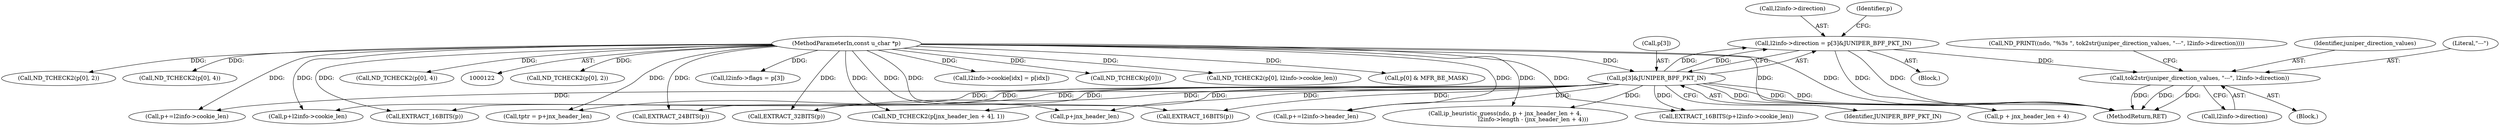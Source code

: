 digraph "0_tcpdump_b534e304568585707c4a92422aeca25cf908ff02_4@pointer" {
"1000184" [label="(Call,l2info->direction = p[3]&JUNIPER_BPF_PKT_IN)"];
"1000188" [label="(Call,p[3]&JUNIPER_BPF_PKT_IN)"];
"1000124" [label="(MethodParameterIn,const u_char *p)"];
"1000214" [label="(Call,tok2str(juniper_direction_values, \"---\", l2info->direction))"];
"1000472" [label="(Call,ip_heuristic_guess(ndo, p + jnx_header_len + 4,\n                               l2info->length - (jnx_header_len + 4)))"];
"1000188" [label="(Call,p[3]&JUNIPER_BPF_PKT_IN)"];
"1000127" [label="(Block,)"];
"1000896" [label="(Call,ND_TCHECK2(p[0], 2))"];
"1000192" [label="(Identifier,JUNIPER_BPF_PKT_IN)"];
"1000715" [label="(Call,EXTRACT_16BITS(p+l2info->cookie_len))"];
"1000682" [label="(Call,l2info->cookie[idx] = p[idx])"];
"1000724" [label="(Call,p+=l2info->cookie_len)"];
"1000212" [label="(Block,)"];
"1000816" [label="(Call,EXTRACT_16BITS(p))"];
"1000124" [label="(MethodParameterIn,const u_char *p)"];
"1000184" [label="(Call,l2info->direction = p[3]&JUNIPER_BPF_PKT_IN)"];
"1000524" [label="(Call,ND_TCHECK(p[0]))"];
"1000463" [label="(Call,ND_TCHECK2(p[jnx_header_len + 4], 1))"];
"1000214" [label="(Call,tok2str(juniper_direction_values, \"---\", l2info->direction))"];
"1000655" [label="(Call,ND_TCHECK2(p[0], l2info->cookie_len))"];
"1000599" [label="(Call,p[0] & MFR_BE_MASK)"];
"1000251" [label="(Call,p+jnx_header_len)"];
"1000185" [label="(Call,l2info->direction)"];
"1000914" [label="(Call,EXTRACT_16BITS(p))"];
"1000249" [label="(Call,tptr = p+jnx_header_len)"];
"1000196" [label="(Identifier,p)"];
"1000798" [label="(Call,ND_TCHECK2(p[0], 2))"];
"1000189" [label="(Call,p[3])"];
"1000217" [label="(Call,l2info->direction)"];
"1000172" [label="(Call,ND_TCHECK2(p[0], 4))"];
"1000195" [label="(Call,EXTRACT_24BITS(p))"];
"1000215" [label="(Identifier,juniper_direction_values)"];
"1000989" [label="(Call,EXTRACT_32BITS(p))"];
"1000973" [label="(Call,ND_TCHECK2(p[0], 4))"];
"1001069" [label="(MethodReturn,RET)"];
"1000474" [label="(Call,p + jnx_header_len + 4)"];
"1000177" [label="(Call,l2info->flags = p[3])"];
"1000216" [label="(Literal,\"---\")"];
"1000716" [label="(Call,p+l2info->cookie_len)"];
"1000209" [label="(Call,ND_PRINT((ndo, \"%3s \", tok2str(juniper_direction_values, \"---\", l2info->direction))))"];
"1000505" [label="(Call,p+=l2info->header_len)"];
"1000184" -> "1000127"  [label="AST: "];
"1000184" -> "1000188"  [label="CFG: "];
"1000185" -> "1000184"  [label="AST: "];
"1000188" -> "1000184"  [label="AST: "];
"1000196" -> "1000184"  [label="CFG: "];
"1000184" -> "1001069"  [label="DDG: "];
"1000184" -> "1001069"  [label="DDG: "];
"1000188" -> "1000184"  [label="DDG: "];
"1000188" -> "1000184"  [label="DDG: "];
"1000184" -> "1000214"  [label="DDG: "];
"1000188" -> "1000192"  [label="CFG: "];
"1000189" -> "1000188"  [label="AST: "];
"1000192" -> "1000188"  [label="AST: "];
"1000188" -> "1001069"  [label="DDG: "];
"1000188" -> "1001069"  [label="DDG: "];
"1000124" -> "1000188"  [label="DDG: "];
"1000188" -> "1000195"  [label="DDG: "];
"1000188" -> "1000249"  [label="DDG: "];
"1000188" -> "1000251"  [label="DDG: "];
"1000188" -> "1000463"  [label="DDG: "];
"1000188" -> "1000472"  [label="DDG: "];
"1000188" -> "1000474"  [label="DDG: "];
"1000188" -> "1000505"  [label="DDG: "];
"1000188" -> "1000715"  [label="DDG: "];
"1000188" -> "1000716"  [label="DDG: "];
"1000188" -> "1000724"  [label="DDG: "];
"1000188" -> "1000816"  [label="DDG: "];
"1000188" -> "1000914"  [label="DDG: "];
"1000188" -> "1000989"  [label="DDG: "];
"1000124" -> "1000122"  [label="AST: "];
"1000124" -> "1001069"  [label="DDG: "];
"1000124" -> "1000172"  [label="DDG: "];
"1000124" -> "1000177"  [label="DDG: "];
"1000124" -> "1000195"  [label="DDG: "];
"1000124" -> "1000249"  [label="DDG: "];
"1000124" -> "1000251"  [label="DDG: "];
"1000124" -> "1000463"  [label="DDG: "];
"1000124" -> "1000472"  [label="DDG: "];
"1000124" -> "1000474"  [label="DDG: "];
"1000124" -> "1000505"  [label="DDG: "];
"1000124" -> "1000524"  [label="DDG: "];
"1000124" -> "1000599"  [label="DDG: "];
"1000124" -> "1000655"  [label="DDG: "];
"1000124" -> "1000682"  [label="DDG: "];
"1000124" -> "1000715"  [label="DDG: "];
"1000124" -> "1000716"  [label="DDG: "];
"1000124" -> "1000724"  [label="DDG: "];
"1000124" -> "1000798"  [label="DDG: "];
"1000124" -> "1000816"  [label="DDG: "];
"1000124" -> "1000896"  [label="DDG: "];
"1000124" -> "1000914"  [label="DDG: "];
"1000124" -> "1000973"  [label="DDG: "];
"1000124" -> "1000989"  [label="DDG: "];
"1000214" -> "1000212"  [label="AST: "];
"1000214" -> "1000217"  [label="CFG: "];
"1000215" -> "1000214"  [label="AST: "];
"1000216" -> "1000214"  [label="AST: "];
"1000217" -> "1000214"  [label="AST: "];
"1000209" -> "1000214"  [label="CFG: "];
"1000214" -> "1001069"  [label="DDG: "];
"1000214" -> "1001069"  [label="DDG: "];
"1000214" -> "1001069"  [label="DDG: "];
}
